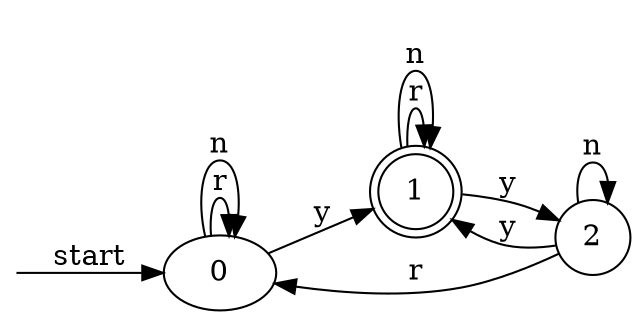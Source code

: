 digraph dfa {
    rankdir = LR;
    __start [style = invis, shape = point];
    __start -> "0" [ label = "start" ];
    node [shape = doublecircle]; "1"
    node [shape = circle];
    "0" -> "1" [ label = "y" ];
    "0" -> "0" [ label = "r" ];
    "0" -> "0" [ label = "n" ];
    "1" -> "2" [ label = "y" ];
    "1" -> "1" [ label = "r" ];
    "1" -> "1" [ label = "n" ];
    "2" -> "1" [ label = "y" ];
    "2" -> "0" [ label = "r" ];
    "2" -> "2" [ label = "n" ];
}
